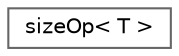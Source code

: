 digraph "Graphical Class Hierarchy"
{
 // LATEX_PDF_SIZE
  bgcolor="transparent";
  edge [fontname=Helvetica,fontsize=10,labelfontname=Helvetica,labelfontsize=10];
  node [fontname=Helvetica,fontsize=10,shape=box,height=0.2,width=0.4];
  rankdir="LR";
  Node0 [id="Node000000",label="sizeOp\< T \>",height=0.2,width=0.4,color="grey40", fillcolor="white", style="filled",URL="$structFoam_1_1sizeOp.html",tooltip=" "];
}
